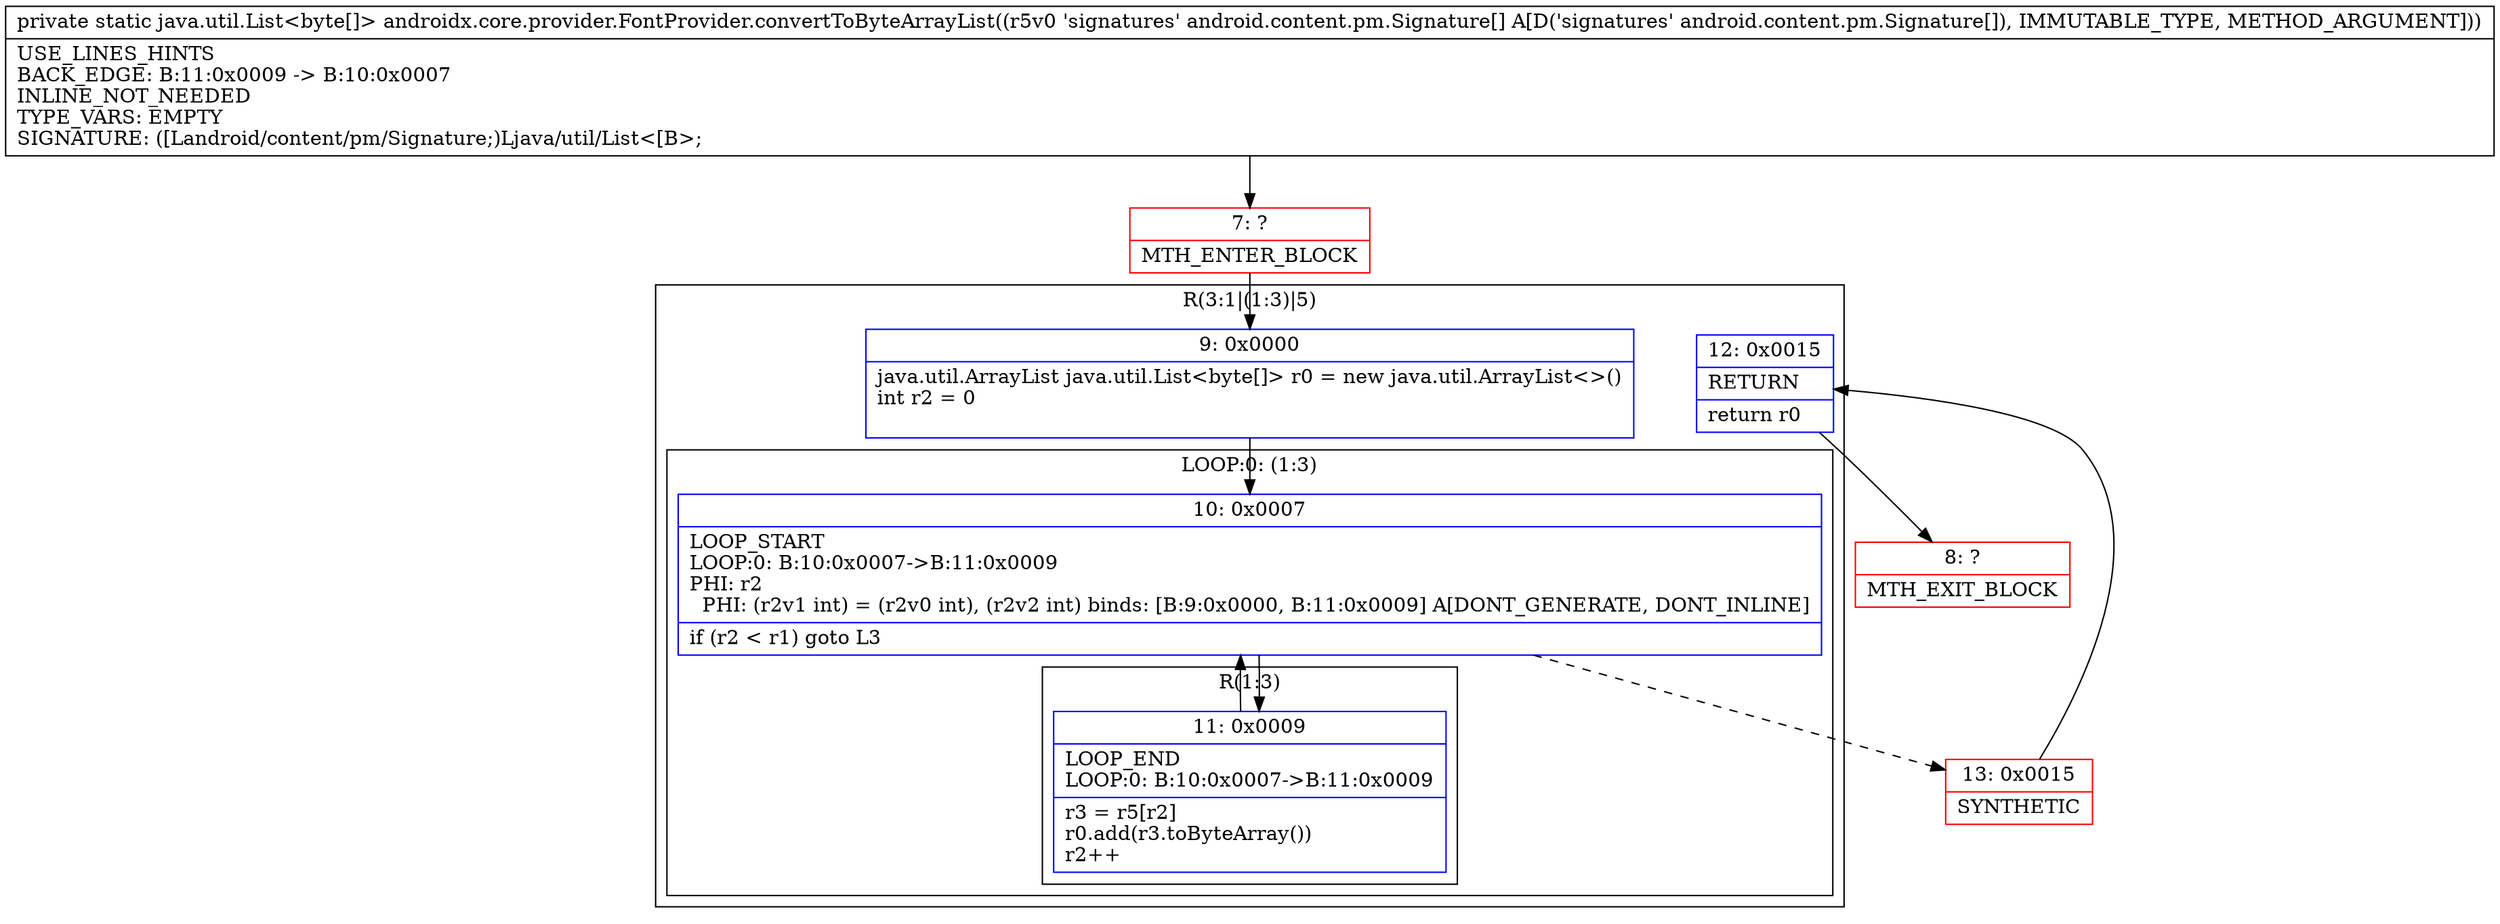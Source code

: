 digraph "CFG forandroidx.core.provider.FontProvider.convertToByteArrayList([Landroid\/content\/pm\/Signature;)Ljava\/util\/List;" {
subgraph cluster_Region_2090653672 {
label = "R(3:1|(1:3)|5)";
node [shape=record,color=blue];
Node_9 [shape=record,label="{9\:\ 0x0000|java.util.ArrayList java.util.List\<byte[]\> r0 = new java.util.ArrayList\<\>()\lint r2 = 0\l\l}"];
subgraph cluster_LoopRegion_156967150 {
label = "LOOP:0: (1:3)";
node [shape=record,color=blue];
Node_10 [shape=record,label="{10\:\ 0x0007|LOOP_START\lLOOP:0: B:10:0x0007\-\>B:11:0x0009\lPHI: r2 \l  PHI: (r2v1 int) = (r2v0 int), (r2v2 int) binds: [B:9:0x0000, B:11:0x0009] A[DONT_GENERATE, DONT_INLINE]\l|if (r2 \< r1) goto L3\l}"];
subgraph cluster_Region_558940606 {
label = "R(1:3)";
node [shape=record,color=blue];
Node_11 [shape=record,label="{11\:\ 0x0009|LOOP_END\lLOOP:0: B:10:0x0007\-\>B:11:0x0009\l|r3 = r5[r2]\lr0.add(r3.toByteArray())\lr2++\l}"];
}
}
Node_12 [shape=record,label="{12\:\ 0x0015|RETURN\l|return r0\l}"];
}
Node_7 [shape=record,color=red,label="{7\:\ ?|MTH_ENTER_BLOCK\l}"];
Node_13 [shape=record,color=red,label="{13\:\ 0x0015|SYNTHETIC\l}"];
Node_8 [shape=record,color=red,label="{8\:\ ?|MTH_EXIT_BLOCK\l}"];
MethodNode[shape=record,label="{private static java.util.List\<byte[]\> androidx.core.provider.FontProvider.convertToByteArrayList((r5v0 'signatures' android.content.pm.Signature[] A[D('signatures' android.content.pm.Signature[]), IMMUTABLE_TYPE, METHOD_ARGUMENT]))  | USE_LINES_HINTS\lBACK_EDGE: B:11:0x0009 \-\> B:10:0x0007\lINLINE_NOT_NEEDED\lTYPE_VARS: EMPTY\lSIGNATURE: ([Landroid\/content\/pm\/Signature;)Ljava\/util\/List\<[B\>;\l}"];
MethodNode -> Node_7;Node_9 -> Node_10;
Node_10 -> Node_11;
Node_10 -> Node_13[style=dashed];
Node_11 -> Node_10;
Node_12 -> Node_8;
Node_7 -> Node_9;
Node_13 -> Node_12;
}

